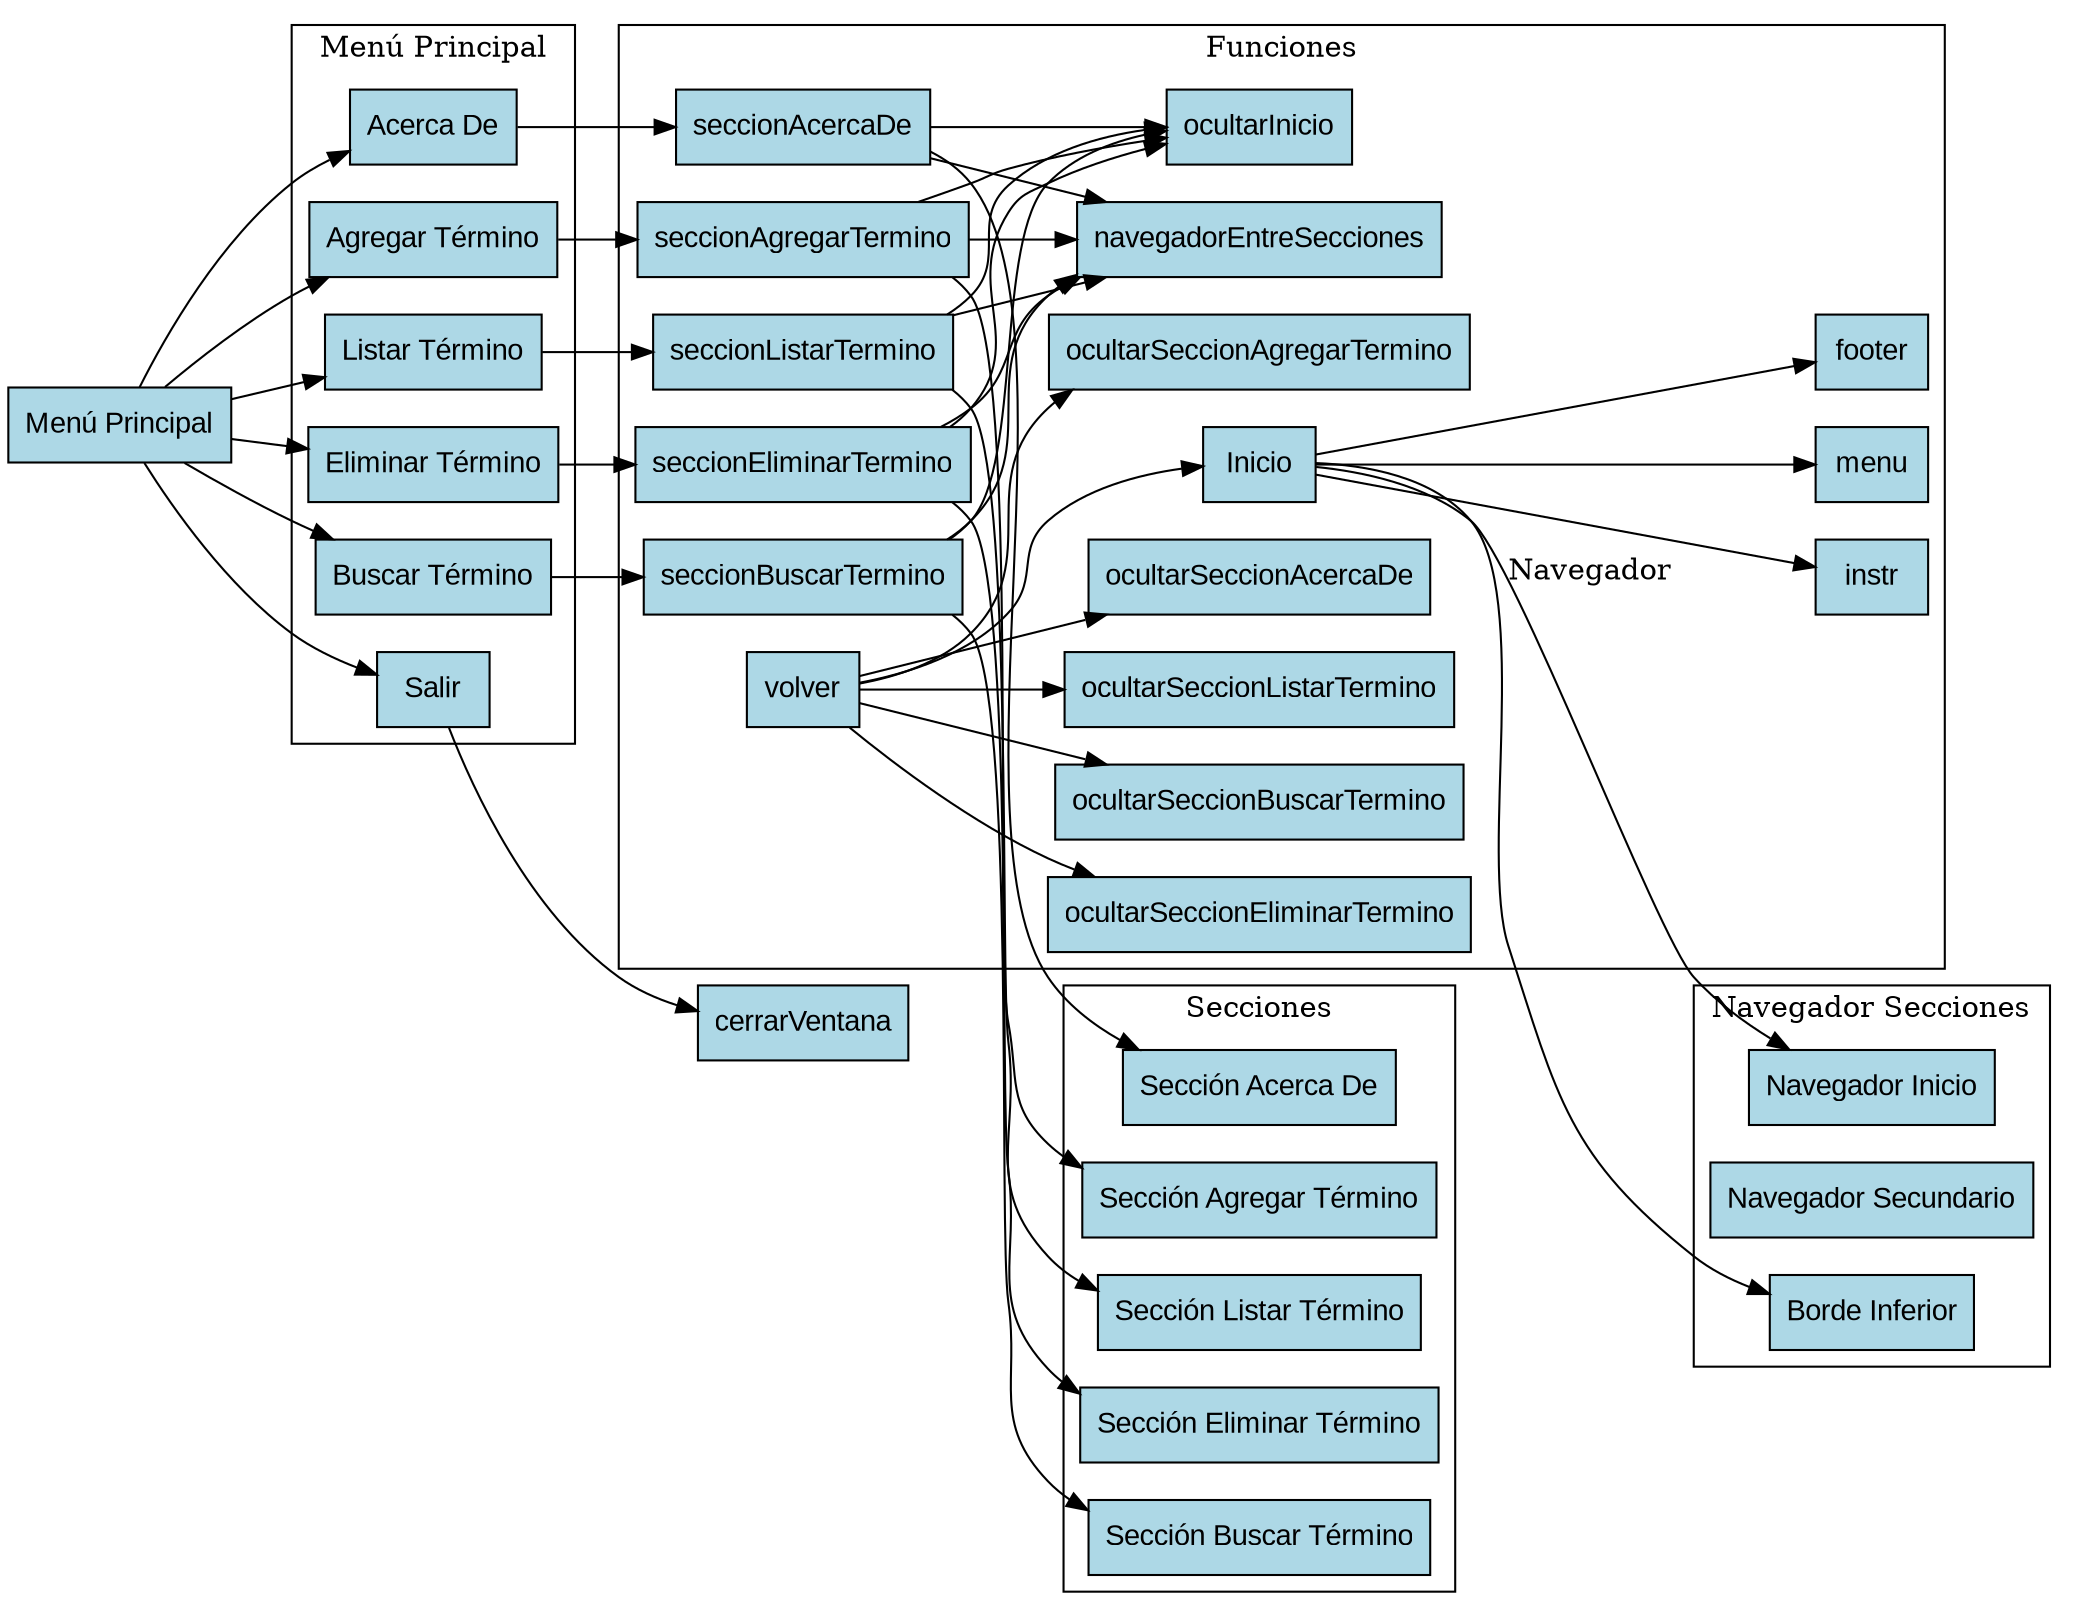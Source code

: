 digraph DiccionarioDelProgramador {
    rankdir=LR;
    node [shape=rectangle, style=filled, fillcolor=lightblue, fontname="Arial"];
    
    subgraph cluster_MenuPrincipal {
        label = "Menú Principal";
        btnAgregarT [label="Agregar Término"];
        btnEliminarT [label="Eliminar Término"];
        btnBuscarT [label="Buscar Término"];
        btnListarT [label="Listar Término"];
        btnAcercaDe [label="Acerca De"];
        btnSalir [label="Salir"];
    }

    subgraph cluster_Secciones {
        label = "Secciones";
        agregarTermino [label="Sección Agregar Término"];
        eliminarTermino [label="Sección Eliminar Término"];
        buscarTermino [label="Sección Buscar Término"];
        listarTermino [label="Sección Listar Término"];
        acercaDe [label="Sección Acerca De"];
    }

    subgraph cluster_Navegador {
        label = "Navegador Secciones";
        nav [label="Navegador Inicio"];
        nav2 [label="Navegador Secundario"];
        bordeInf [label="Borde Inferior"];
    }

    subgraph cluster_Funciones {
        label = "Funciones";
        Inicio -> nav [label="Navegador"];
        Inicio -> bordeInf;
        Inicio -> instr;
        Inicio -> menu;
        Inicio -> footer;

        seccionAgregarTermino -> ocultarInicio;
        seccionAgregarTermino -> navegadorEntreSecciones;
        seccionAgregarTermino -> agregarTermino;

        seccionEliminarTermino -> ocultarInicio;
        seccionEliminarTermino -> navegadorEntreSecciones;
        seccionEliminarTermino -> eliminarTermino;

        seccionBuscarTermino -> ocultarInicio;
        seccionBuscarTermino -> navegadorEntreSecciones;
        seccionBuscarTermino -> buscarTermino;

        seccionListarTermino -> ocultarInicio;
        seccionListarTermino -> navegadorEntreSecciones;
        seccionListarTermino -> listarTermino;

        seccionAcercaDe -> ocultarInicio;
        seccionAcercaDe -> navegadorEntreSecciones;
        seccionAcercaDe -> acercaDe;
        
        volver -> ocultarSeccionAgregarTermino;
        volver -> ocultarSeccionEliminarTermino;
        volver -> ocultarSeccionBuscarTermino;
        volver -> ocultarSeccionListarTermino;
        volver -> ocultarSeccionAcercaDe;
        volver -> Inicio;
    }

    "Menú Principal" -> btnAgregarT -> seccionAgregarTermino;
    "Menú Principal" -> btnEliminarT -> seccionEliminarTermino;
    "Menú Principal" -> btnBuscarT -> seccionBuscarTermino;
    "Menú Principal" -> btnListarT -> seccionListarTermino;
    "Menú Principal" -> btnAcercaDe -> seccionAcercaDe;
    "Menú Principal" -> btnSalir -> cerrarVentana;
}
